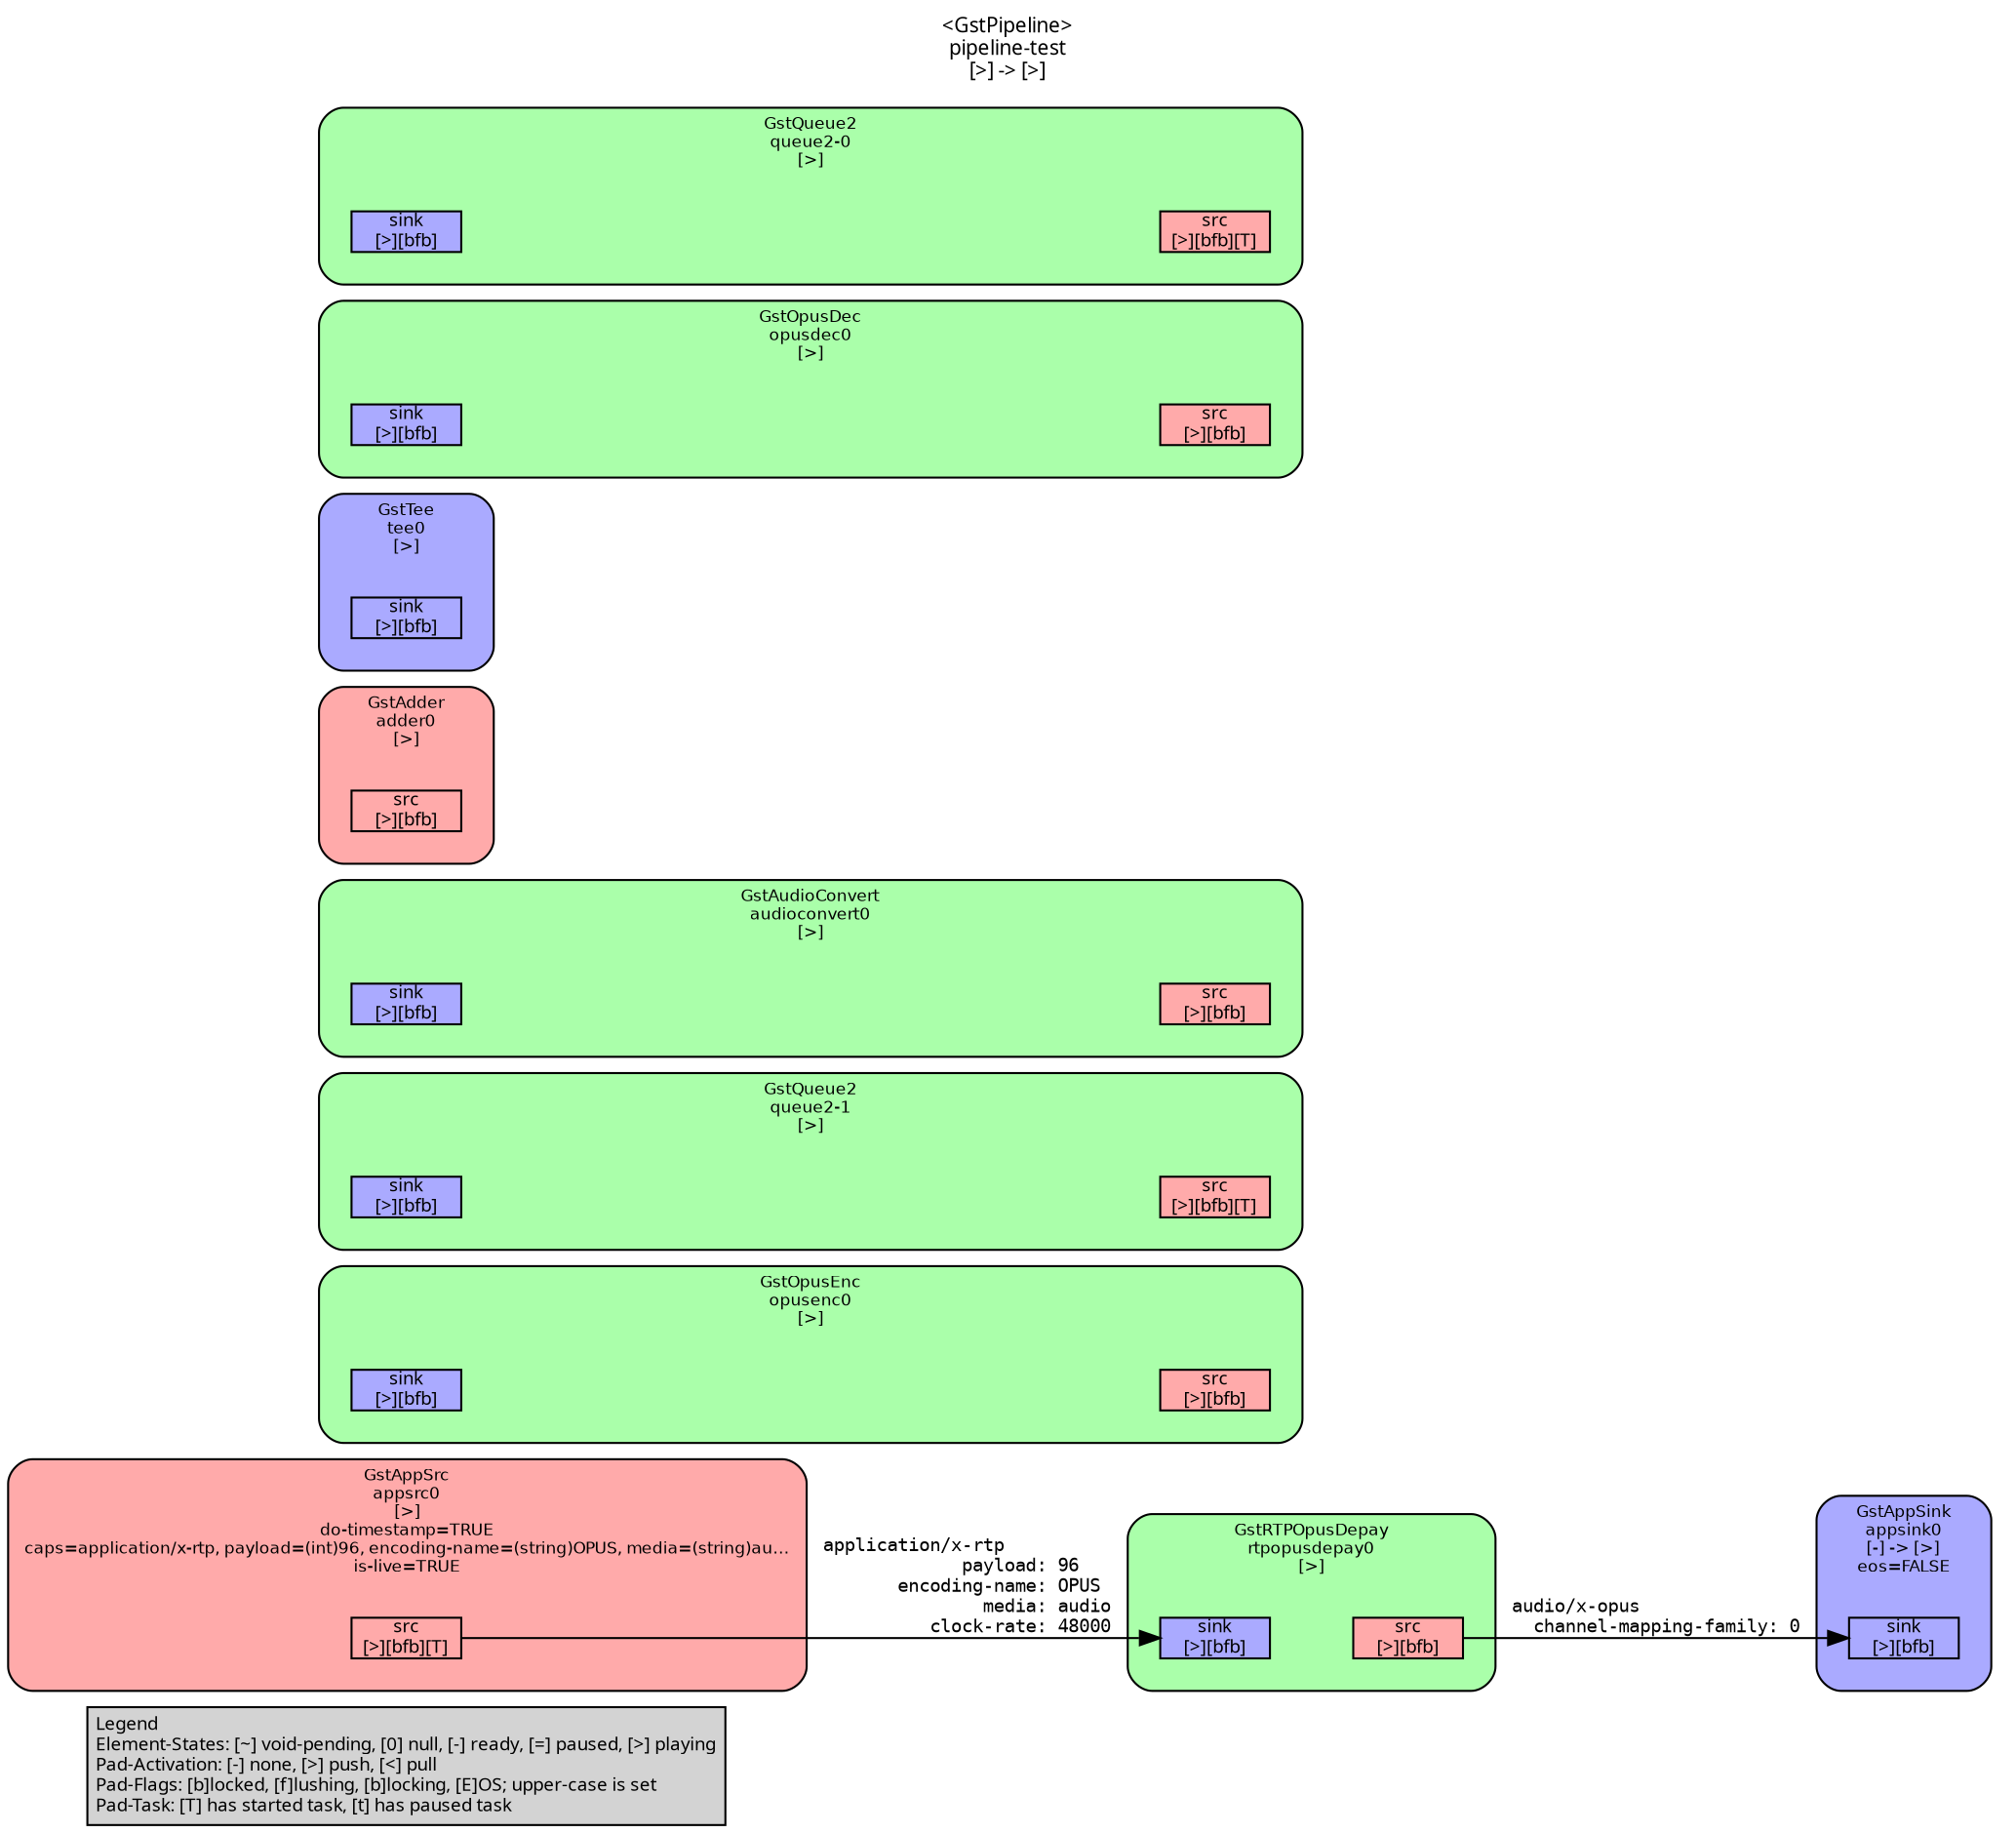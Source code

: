 digraph pipeline {
  rankdir=LR;
  fontname="sans";
  fontsize="10";
  labelloc=t;
  nodesep=.1;
  ranksep=.2;
  label="<GstPipeline>\npipeline-test\n[>] -> [>]";
  node [style="filled,rounded", shape=box, fontsize="9", fontname="sans", margin="0.0,0.0"];
  edge [labelfontsize="6", fontsize="9", fontname="monospace"];
  
  legend [
    pos="0,0!",
    margin="0.05,0.05",
    style="filled",
    label="Legend\lElement-States: [~] void-pending, [0] null, [-] ready, [=] paused, [>] playing\lPad-Activation: [-] none, [>] push, [<] pull\lPad-Flags: [b]locked, [f]lushing, [b]locking, [E]OS; upper-case is set\lPad-Task: [T] has started task, [t] has paused task\l",
  ];
  subgraph cluster_appsink0_0x1588bc480 {
    fontname="Bitstream Vera Sans";
    fontsize="8";
    style="filled,rounded";
    color=black;
    label="GstAppSink\nappsink0\n[-] -> [>]\neos=FALSE";
    subgraph cluster_appsink0_0x1588bc480_sink {
      label="";
      style="invis";
      appsink0_0x1588bc480_sink_0x1588ae5d0 [color=black, fillcolor="#aaaaff", label="sink\n[>][bfb]", height="0.2", style="filled,solid"];
    }

    fillcolor="#aaaaff";
  }

  subgraph cluster_opusenc0_0x1588b4390 {
    fontname="Bitstream Vera Sans";
    fontsize="8";
    style="filled,rounded";
    color=black;
    label="GstOpusEnc\nopusenc0\n[>]";
    subgraph cluster_opusenc0_0x1588b4390_sink {
      label="";
      style="invis";
      opusenc0_0x1588b4390_sink_0x1588ae130 [color=black, fillcolor="#aaaaff", label="sink\n[>][bfb]", height="0.2", style="filled,solid"];
    }

    subgraph cluster_opusenc0_0x1588b4390_src {
      label="";
      style="invis";
      opusenc0_0x1588b4390_src_0x1588ae380 [color=black, fillcolor="#ffaaaa", label="src\n[>][bfb]", height="0.2", style="filled,solid"];
    }

    opusenc0_0x1588b4390_sink_0x1588ae130 -> opusenc0_0x1588b4390_src_0x1588ae380 [style="invis"];
    fillcolor="#aaffaa";
  }

  subgraph cluster_queue2_1_0x15888e410 {
    fontname="Bitstream Vera Sans";
    fontsize="8";
    style="filled,rounded";
    color=black;
    label="GstQueue2\nqueue2-1\n[>]";
    subgraph cluster_queue2_1_0x15888e410_sink {
      label="";
      style="invis";
      queue2_1_0x15888e410_sink_0x147021b10 [color=black, fillcolor="#aaaaff", label="sink\n[>][bfb]", height="0.2", style="filled,solid"];
    }

    subgraph cluster_queue2_1_0x15888e410_src {
      label="";
      style="invis";
      queue2_1_0x15888e410_src_0x147021d60 [color=black, fillcolor="#ffaaaa", label="src\n[>][bfb][T]", height="0.2", style="filled,solid"];
    }

    queue2_1_0x15888e410_sink_0x147021b10 -> queue2_1_0x15888e410_src_0x147021d60 [style="invis"];
    fillcolor="#aaffaa";
  }

  subgraph cluster_audioconvert0_0x1588a8110 {
    fontname="Bitstream Vera Sans";
    fontsize="8";
    style="filled,rounded";
    color=black;
    label="GstAudioConvert\naudioconvert0\n[>]";
    subgraph cluster_audioconvert0_0x1588a8110_sink {
      label="";
      style="invis";
      audioconvert0_0x1588a8110_sink_0x147021670 [color=black, fillcolor="#aaaaff", label="sink\n[>][bfb]", height="0.2", style="filled,solid"];
    }

    subgraph cluster_audioconvert0_0x1588a8110_src {
      label="";
      style="invis";
      audioconvert0_0x1588a8110_src_0x1470218c0 [color=black, fillcolor="#ffaaaa", label="src\n[>][bfb]", height="0.2", style="filled,solid"];
    }

    audioconvert0_0x1588a8110_sink_0x147021670 -> audioconvert0_0x1588a8110_src_0x1470218c0 [style="invis"];
    fillcolor="#aaffaa";
  }

  subgraph cluster_adder0_0x1588a00c0 {
    fontname="Bitstream Vera Sans";
    fontsize="8";
    style="filled,rounded";
    color=black;
    label="GstAdder\nadder0\n[>]";
    subgraph cluster_adder0_0x1588a00c0_src {
      label="";
      style="invis";
      adder0_0x1588a00c0_src_0x147021420 [color=black, fillcolor="#ffaaaa", label="src\n[>][bfb]", height="0.2", style="filled,solid"];
    }

    fillcolor="#ffaaaa";
  }

  subgraph cluster_tee0_0x15881a000 {
    fontname="Bitstream Vera Sans";
    fontsize="8";
    style="filled,rounded";
    color=black;
    label="GstTee\ntee0\n[>]";
    subgraph cluster_tee0_0x15881a000_sink {
      label="";
      style="invis";
      tee0_0x15881a000_sink_0x1470211d0 [color=black, fillcolor="#aaaaff", label="sink\n[>][bfb]", height="0.2", style="filled,solid"];
    }

    fillcolor="#aaaaff";
  }

  subgraph cluster_opusdec0_0x158892ae0 {
    fontname="Bitstream Vera Sans";
    fontsize="8";
    style="filled,rounded";
    color=black;
    label="GstOpusDec\nopusdec0\n[>]";
    subgraph cluster_opusdec0_0x158892ae0_sink {
      label="";
      style="invis";
      opusdec0_0x158892ae0_sink_0x147020d30 [color=black, fillcolor="#aaaaff", label="sink\n[>][bfb]", height="0.2", style="filled,solid"];
    }

    subgraph cluster_opusdec0_0x158892ae0_src {
      label="";
      style="invis";
      opusdec0_0x158892ae0_src_0x147020f80 [color=black, fillcolor="#ffaaaa", label="src\n[>][bfb]", height="0.2", style="filled,solid"];
    }

    opusdec0_0x158892ae0_sink_0x147020d30 -> opusdec0_0x158892ae0_src_0x147020f80 [style="invis"];
    fillcolor="#aaffaa";
  }

  subgraph cluster_rtpopusdepay0_0x158894110 {
    fontname="Bitstream Vera Sans";
    fontsize="8";
    style="filled,rounded";
    color=black;
    label="GstRTPOpusDepay\nrtpopusdepay0\n[>]";
    subgraph cluster_rtpopusdepay0_0x158894110_sink {
      label="";
      style="invis";
      rtpopusdepay0_0x158894110_sink_0x147020890 [color=black, fillcolor="#aaaaff", label="sink\n[>][bfb]", height="0.2", style="filled,solid"];
    }

    subgraph cluster_rtpopusdepay0_0x158894110_src {
      label="";
      style="invis";
      rtpopusdepay0_0x158894110_src_0x147020ae0 [color=black, fillcolor="#ffaaaa", label="src\n[>][bfb]", height="0.2", style="filled,solid"];
    }

    rtpopusdepay0_0x158894110_sink_0x147020890 -> rtpopusdepay0_0x158894110_src_0x147020ae0 [style="invis"];
    fillcolor="#aaffaa";
  }

  rtpopusdepay0_0x158894110_src_0x147020ae0 -> appsink0_0x1588bc480_sink_0x1588ae5d0 [label="audio/x-opus\l  channel-mapping-family: 0\l"]
  subgraph cluster_queue2_0_0x15888e020 {
    fontname="Bitstream Vera Sans";
    fontsize="8";
    style="filled,rounded";
    color=black;
    label="GstQueue2\nqueue2-0\n[>]";
    subgraph cluster_queue2_0_0x15888e020_sink {
      label="";
      style="invis";
      queue2_0_0x15888e020_sink_0x1470203f0 [color=black, fillcolor="#aaaaff", label="sink\n[>][bfb]", height="0.2", style="filled,solid"];
    }

    subgraph cluster_queue2_0_0x15888e020_src {
      label="";
      style="invis";
      queue2_0_0x15888e020_src_0x147020640 [color=black, fillcolor="#ffaaaa", label="src\n[>][bfb][T]", height="0.2", style="filled,solid"];
    }

    queue2_0_0x15888e020_sink_0x1470203f0 -> queue2_0_0x15888e020_src_0x147020640 [style="invis"];
    fillcolor="#aaffaa";
  }

  subgraph cluster_appsrc0_0x1470182a0 {
    fontname="Bitstream Vera Sans";
    fontsize="8";
    style="filled,rounded";
    color=black;
    label="GstAppSrc\nappsrc0\n[>]\ndo-timestamp=TRUE\ncaps=application/x-rtp, payload=(int)96, encoding-name=(string)OPUS, media=(string)au…\nis-live=TRUE";
    subgraph cluster_appsrc0_0x1470182a0_src {
      label="";
      style="invis";
      appsrc0_0x1470182a0_src_0x1470201a0 [color=black, fillcolor="#ffaaaa", label="src\n[>][bfb][T]", height="0.2", style="filled,solid"];
    }

    fillcolor="#ffaaaa";
  }

  appsrc0_0x1470182a0_src_0x1470201a0 -> rtpopusdepay0_0x158894110_sink_0x147020890 [label="application/x-rtp\l             payload: 96\l       encoding-name: OPUS\l               media: audio\l          clock-rate: 48000\l"]
}
